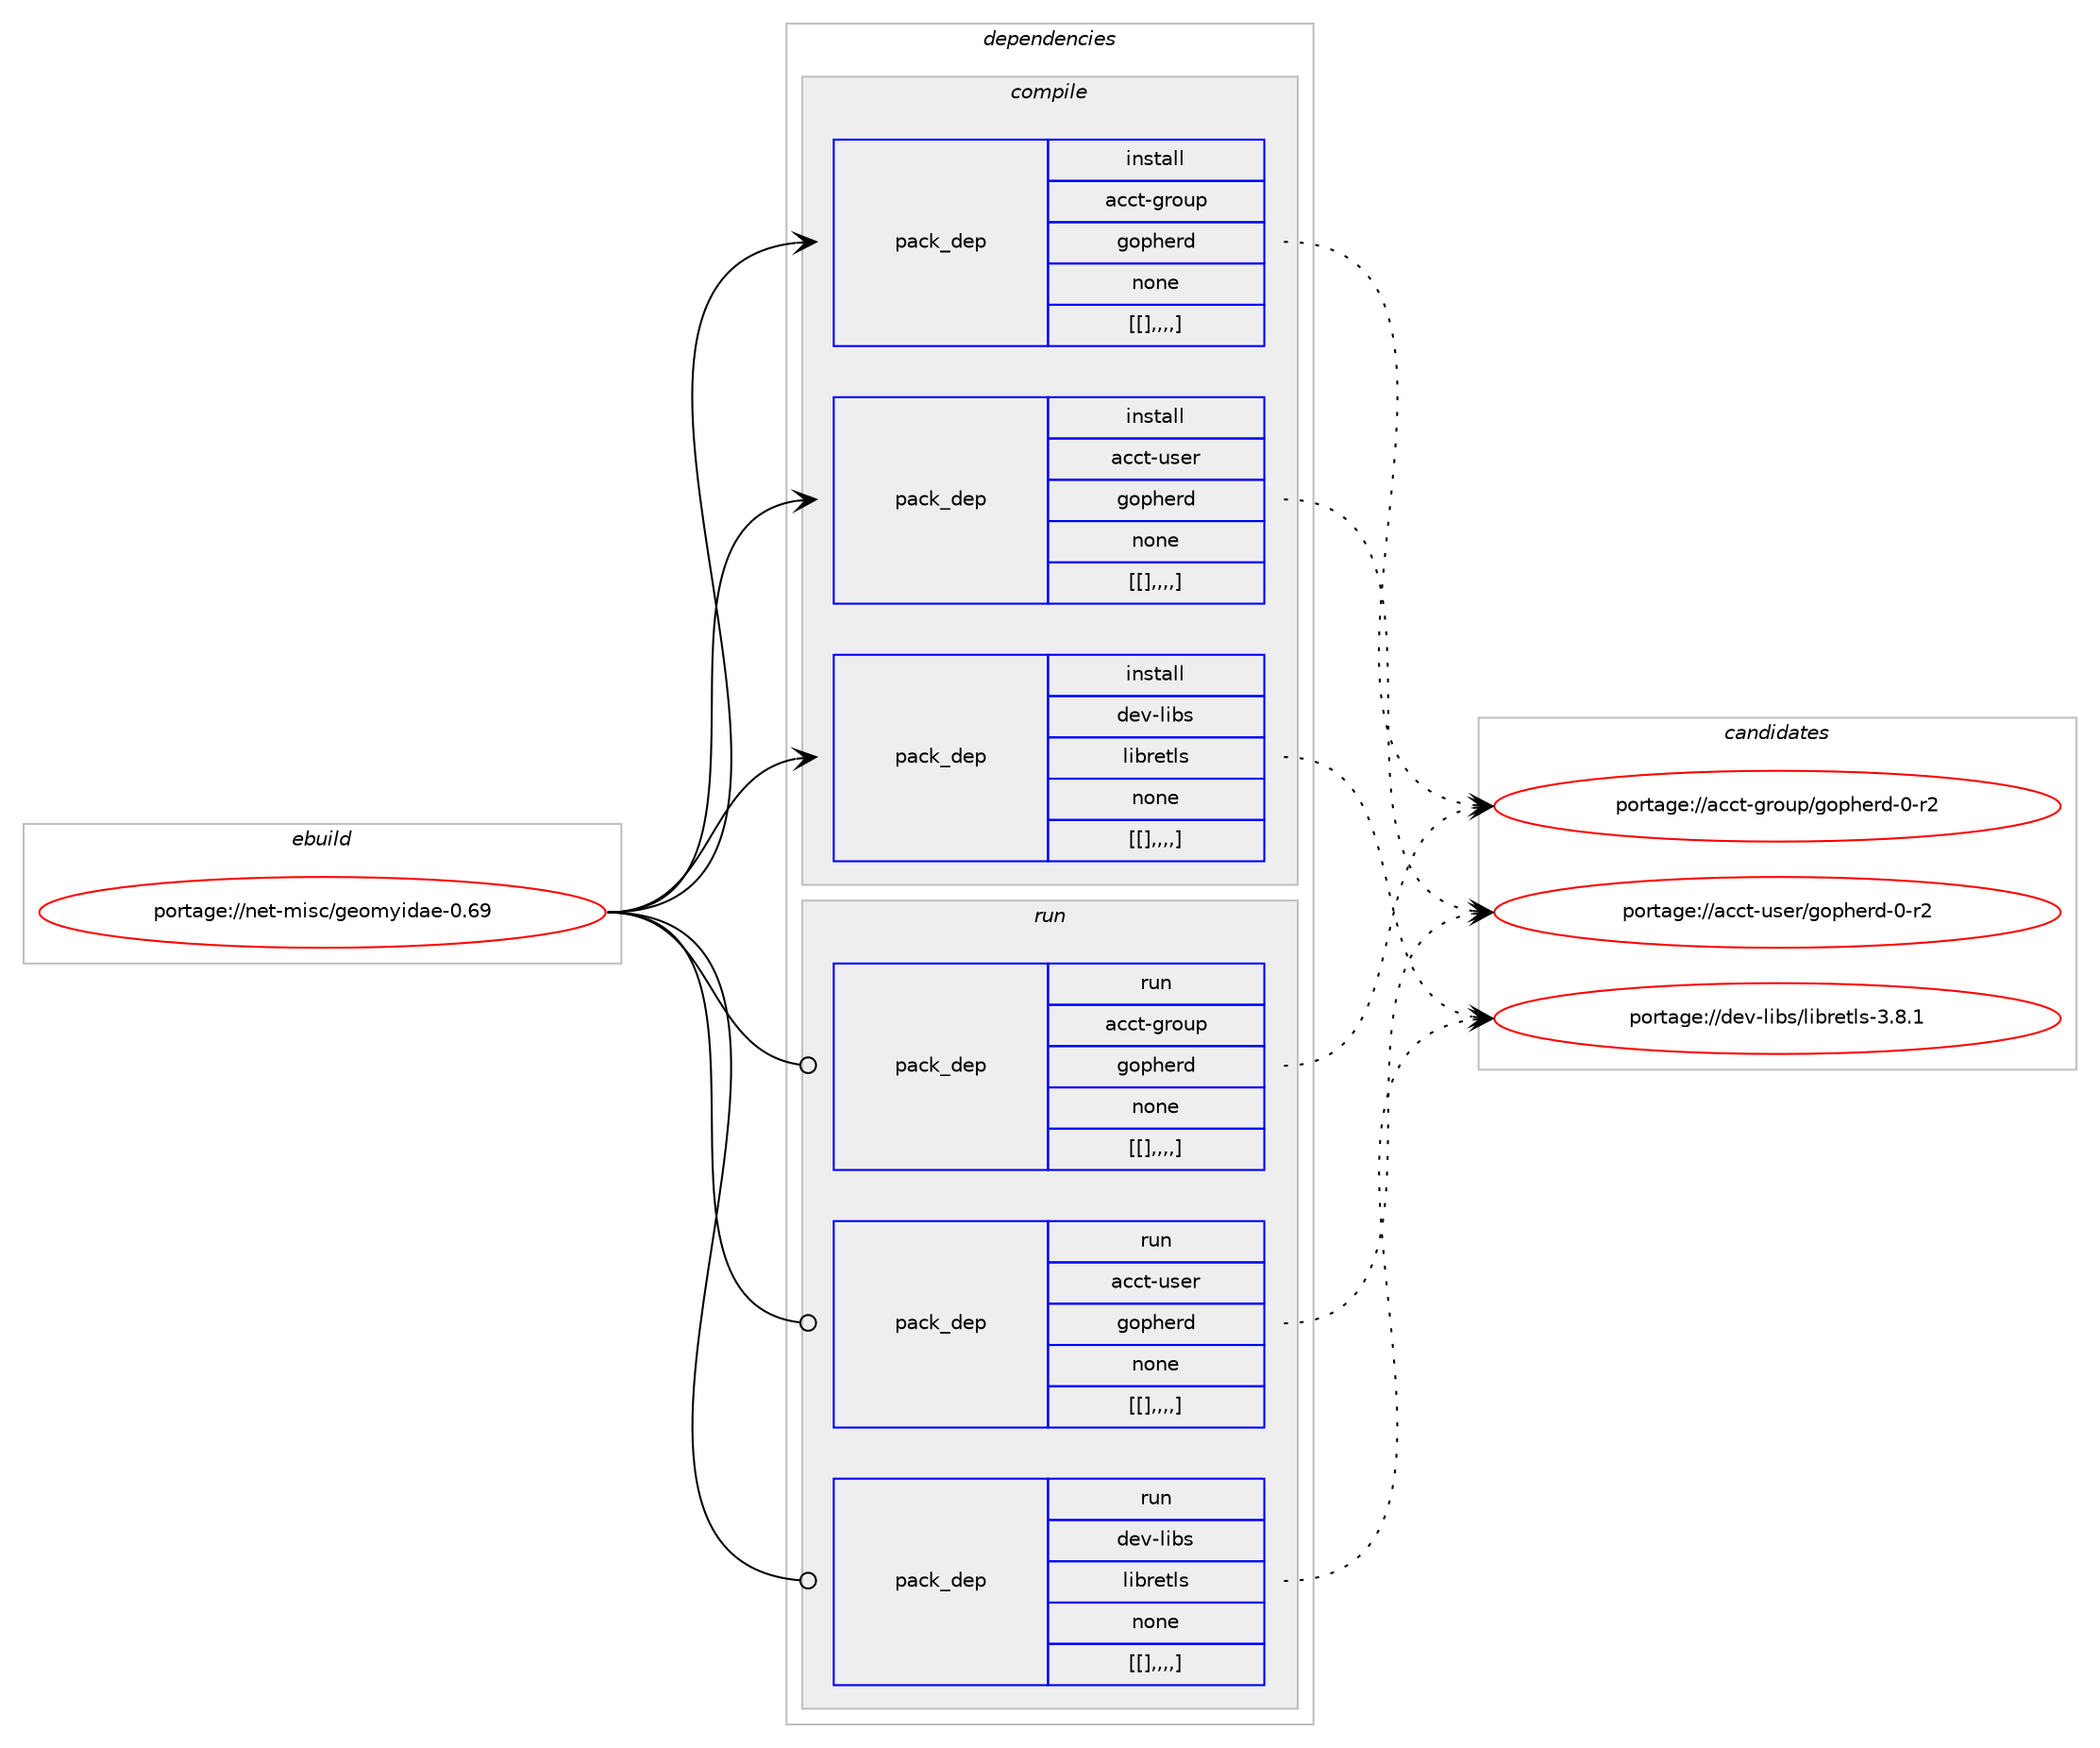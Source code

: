 digraph prolog {

# *************
# Graph options
# *************

newrank=true;
concentrate=true;
compound=true;
graph [rankdir=LR,fontname=Helvetica,fontsize=10,ranksep=1.5];#, ranksep=2.5, nodesep=0.2];
edge  [arrowhead=vee];
node  [fontname=Helvetica,fontsize=10];

# **********
# The ebuild
# **********

subgraph cluster_leftcol {
color=gray;
label=<<i>ebuild</i>>;
id [label="portage://net-misc/geomyidae-0.69", color=red, width=4, href="../net-misc/geomyidae-0.69.svg"];
}

# ****************
# The dependencies
# ****************

subgraph cluster_midcol {
color=gray;
label=<<i>dependencies</i>>;
subgraph cluster_compile {
fillcolor="#eeeeee";
style=filled;
label=<<i>compile</i>>;
subgraph pack282950 {
dependency387261 [label=<<TABLE BORDER="0" CELLBORDER="1" CELLSPACING="0" CELLPADDING="4" WIDTH="220"><TR><TD ROWSPAN="6" CELLPADDING="30">pack_dep</TD></TR><TR><TD WIDTH="110">install</TD></TR><TR><TD>acct-group</TD></TR><TR><TD>gopherd</TD></TR><TR><TD>none</TD></TR><TR><TD>[[],,,,]</TD></TR></TABLE>>, shape=none, color=blue];
}
id:e -> dependency387261:w [weight=20,style="solid",arrowhead="vee"];
subgraph pack282951 {
dependency387262 [label=<<TABLE BORDER="0" CELLBORDER="1" CELLSPACING="0" CELLPADDING="4" WIDTH="220"><TR><TD ROWSPAN="6" CELLPADDING="30">pack_dep</TD></TR><TR><TD WIDTH="110">install</TD></TR><TR><TD>acct-user</TD></TR><TR><TD>gopherd</TD></TR><TR><TD>none</TD></TR><TR><TD>[[],,,,]</TD></TR></TABLE>>, shape=none, color=blue];
}
id:e -> dependency387262:w [weight=20,style="solid",arrowhead="vee"];
subgraph pack282952 {
dependency387263 [label=<<TABLE BORDER="0" CELLBORDER="1" CELLSPACING="0" CELLPADDING="4" WIDTH="220"><TR><TD ROWSPAN="6" CELLPADDING="30">pack_dep</TD></TR><TR><TD WIDTH="110">install</TD></TR><TR><TD>dev-libs</TD></TR><TR><TD>libretls</TD></TR><TR><TD>none</TD></TR><TR><TD>[[],,,,]</TD></TR></TABLE>>, shape=none, color=blue];
}
id:e -> dependency387263:w [weight=20,style="solid",arrowhead="vee"];
}
subgraph cluster_compileandrun {
fillcolor="#eeeeee";
style=filled;
label=<<i>compile and run</i>>;
}
subgraph cluster_run {
fillcolor="#eeeeee";
style=filled;
label=<<i>run</i>>;
subgraph pack282953 {
dependency387264 [label=<<TABLE BORDER="0" CELLBORDER="1" CELLSPACING="0" CELLPADDING="4" WIDTH="220"><TR><TD ROWSPAN="6" CELLPADDING="30">pack_dep</TD></TR><TR><TD WIDTH="110">run</TD></TR><TR><TD>acct-group</TD></TR><TR><TD>gopherd</TD></TR><TR><TD>none</TD></TR><TR><TD>[[],,,,]</TD></TR></TABLE>>, shape=none, color=blue];
}
id:e -> dependency387264:w [weight=20,style="solid",arrowhead="odot"];
subgraph pack282954 {
dependency387265 [label=<<TABLE BORDER="0" CELLBORDER="1" CELLSPACING="0" CELLPADDING="4" WIDTH="220"><TR><TD ROWSPAN="6" CELLPADDING="30">pack_dep</TD></TR><TR><TD WIDTH="110">run</TD></TR><TR><TD>acct-user</TD></TR><TR><TD>gopherd</TD></TR><TR><TD>none</TD></TR><TR><TD>[[],,,,]</TD></TR></TABLE>>, shape=none, color=blue];
}
id:e -> dependency387265:w [weight=20,style="solid",arrowhead="odot"];
subgraph pack282955 {
dependency387266 [label=<<TABLE BORDER="0" CELLBORDER="1" CELLSPACING="0" CELLPADDING="4" WIDTH="220"><TR><TD ROWSPAN="6" CELLPADDING="30">pack_dep</TD></TR><TR><TD WIDTH="110">run</TD></TR><TR><TD>dev-libs</TD></TR><TR><TD>libretls</TD></TR><TR><TD>none</TD></TR><TR><TD>[[],,,,]</TD></TR></TABLE>>, shape=none, color=blue];
}
id:e -> dependency387266:w [weight=20,style="solid",arrowhead="odot"];
}
}

# **************
# The candidates
# **************

subgraph cluster_choices {
rank=same;
color=gray;
label=<<i>candidates</i>>;

subgraph choice282950 {
color=black;
nodesep=1;
choice979999116451031141111171124710311111210410111410045484511450 [label="portage://acct-group/gopherd-0-r2", color=red, width=4,href="../acct-group/gopherd-0-r2.svg"];
dependency387261:e -> choice979999116451031141111171124710311111210410111410045484511450:w [style=dotted,weight="100"];
}
subgraph choice282951 {
color=black;
nodesep=1;
choice979999116451171151011144710311111210410111410045484511450 [label="portage://acct-user/gopherd-0-r2", color=red, width=4,href="../acct-user/gopherd-0-r2.svg"];
dependency387262:e -> choice979999116451171151011144710311111210410111410045484511450:w [style=dotted,weight="100"];
}
subgraph choice282952 {
color=black;
nodesep=1;
choice10010111845108105981154710810598114101116108115455146564649 [label="portage://dev-libs/libretls-3.8.1", color=red, width=4,href="../dev-libs/libretls-3.8.1.svg"];
dependency387263:e -> choice10010111845108105981154710810598114101116108115455146564649:w [style=dotted,weight="100"];
}
subgraph choice282953 {
color=black;
nodesep=1;
choice979999116451031141111171124710311111210410111410045484511450 [label="portage://acct-group/gopherd-0-r2", color=red, width=4,href="../acct-group/gopherd-0-r2.svg"];
dependency387264:e -> choice979999116451031141111171124710311111210410111410045484511450:w [style=dotted,weight="100"];
}
subgraph choice282954 {
color=black;
nodesep=1;
choice979999116451171151011144710311111210410111410045484511450 [label="portage://acct-user/gopherd-0-r2", color=red, width=4,href="../acct-user/gopherd-0-r2.svg"];
dependency387265:e -> choice979999116451171151011144710311111210410111410045484511450:w [style=dotted,weight="100"];
}
subgraph choice282955 {
color=black;
nodesep=1;
choice10010111845108105981154710810598114101116108115455146564649 [label="portage://dev-libs/libretls-3.8.1", color=red, width=4,href="../dev-libs/libretls-3.8.1.svg"];
dependency387266:e -> choice10010111845108105981154710810598114101116108115455146564649:w [style=dotted,weight="100"];
}
}

}
